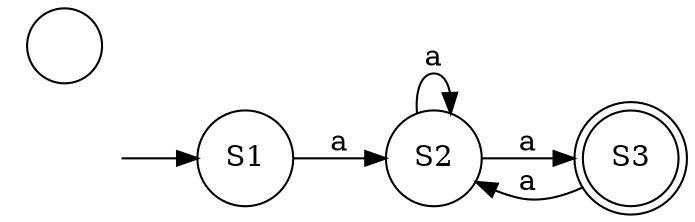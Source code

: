 digraph myAutomaton {
rankdir=LR;
" " [shape=none]
"S1" [shape=circle]
"S2" [shape=circle]
"" [shape=circle]
"S3" [shape=doublecircle]

" " -> "S1""S1" -> "S2"[label="a"]
"S2" -> "S2"[label="a"]
"S2" -> "S3"[label="a"]
"S3" -> "S2"[label="a"]
}